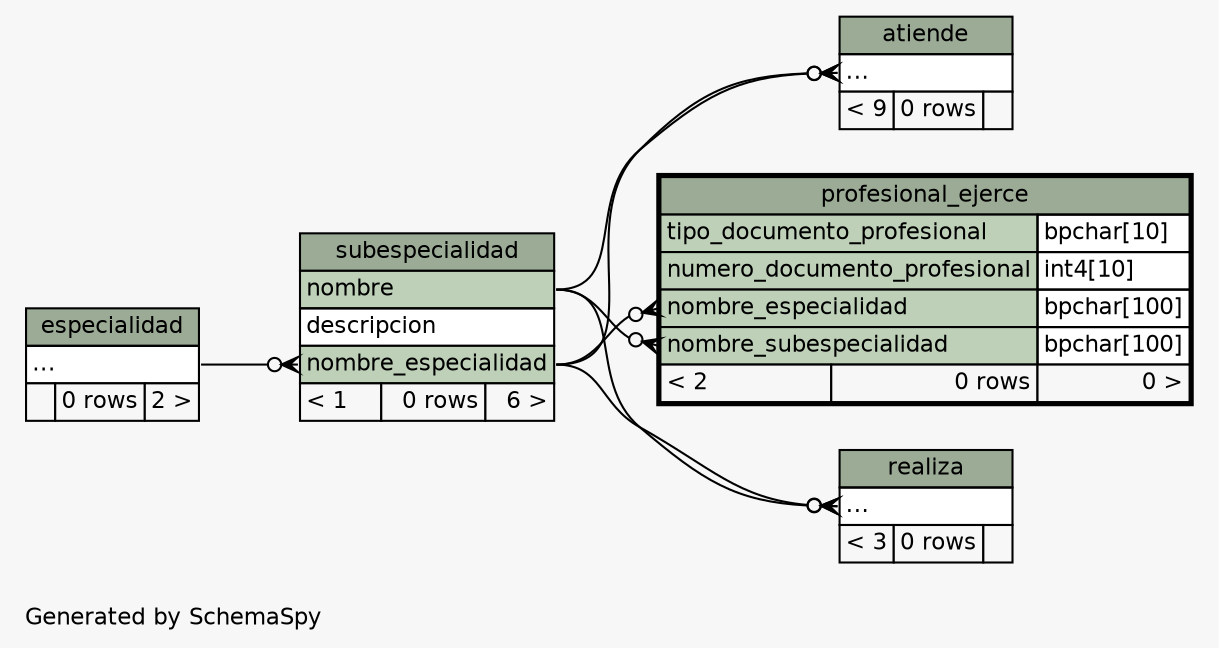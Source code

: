 // dot 2.26.3 on Linux 3.8.0-35-generic
// SchemaSpy rev 590
digraph "twoDegreesRelationshipsDiagram" {
  graph [
    rankdir="RL"
    bgcolor="#f7f7f7"
    label="\nGenerated by SchemaSpy"
    labeljust="l"
    nodesep="0.18"
    ranksep="0.46"
    fontname="Helvetica"
    fontsize="11"
  ];
  node [
    fontname="Helvetica"
    fontsize="11"
    shape="plaintext"
  ];
  edge [
    arrowsize="0.8"
  ];
  "atiende":"elipses":w -> "subespecialidad":"nombre_especialidad":e [arrowhead=none dir=back arrowtail=crowodot];
  "atiende":"elipses":w -> "subespecialidad":"nombre":e [arrowhead=none dir=back arrowtail=crowodot];
  "profesional_ejerce":"nombre_especialidad":w -> "subespecialidad":"nombre_especialidad":e [arrowhead=none dir=back arrowtail=crowodot];
  "profesional_ejerce":"nombre_subespecialidad":w -> "subespecialidad":"nombre":e [arrowhead=none dir=back arrowtail=crowodot];
  "realiza":"elipses":w -> "subespecialidad":"nombre_especialidad":e [arrowhead=none dir=back arrowtail=crowodot];
  "realiza":"elipses":w -> "subespecialidad":"nombre":e [arrowhead=none dir=back arrowtail=crowodot];
  "subespecialidad":"nombre_especialidad":w -> "especialidad":"elipses":e [arrowhead=none dir=back arrowtail=crowodot];
  "atiende" [
    label=<
    <TABLE BORDER="0" CELLBORDER="1" CELLSPACING="0" BGCOLOR="#ffffff">
      <TR><TD COLSPAN="3" BGCOLOR="#9bab96" ALIGN="CENTER">atiende</TD></TR>
      <TR><TD PORT="elipses" COLSPAN="3" ALIGN="LEFT">...</TD></TR>
      <TR><TD ALIGN="LEFT" BGCOLOR="#f7f7f7">&lt; 9</TD><TD ALIGN="RIGHT" BGCOLOR="#f7f7f7">0 rows</TD><TD ALIGN="RIGHT" BGCOLOR="#f7f7f7">  </TD></TR>
    </TABLE>>
    URL="atiende.html"
    tooltip="atiende"
  ];
  "especialidad" [
    label=<
    <TABLE BORDER="0" CELLBORDER="1" CELLSPACING="0" BGCOLOR="#ffffff">
      <TR><TD COLSPAN="3" BGCOLOR="#9bab96" ALIGN="CENTER">especialidad</TD></TR>
      <TR><TD PORT="elipses" COLSPAN="3" ALIGN="LEFT">...</TD></TR>
      <TR><TD ALIGN="LEFT" BGCOLOR="#f7f7f7">  </TD><TD ALIGN="RIGHT" BGCOLOR="#f7f7f7">0 rows</TD><TD ALIGN="RIGHT" BGCOLOR="#f7f7f7">2 &gt;</TD></TR>
    </TABLE>>
    URL="especialidad.html"
    tooltip="especialidad"
  ];
  "profesional_ejerce" [
    label=<
    <TABLE BORDER="2" CELLBORDER="1" CELLSPACING="0" BGCOLOR="#ffffff">
      <TR><TD COLSPAN="3" BGCOLOR="#9bab96" ALIGN="CENTER">profesional_ejerce</TD></TR>
      <TR><TD PORT="tipo_documento_profesional" COLSPAN="2" BGCOLOR="#bed1b8" ALIGN="LEFT">tipo_documento_profesional</TD><TD PORT="tipo_documento_profesional.type" ALIGN="LEFT">bpchar[10]</TD></TR>
      <TR><TD PORT="numero_documento_profesional" COLSPAN="2" BGCOLOR="#bed1b8" ALIGN="LEFT">numero_documento_profesional</TD><TD PORT="numero_documento_profesional.type" ALIGN="LEFT">int4[10]</TD></TR>
      <TR><TD PORT="nombre_especialidad" COLSPAN="2" BGCOLOR="#bed1b8" ALIGN="LEFT">nombre_especialidad</TD><TD PORT="nombre_especialidad.type" ALIGN="LEFT">bpchar[100]</TD></TR>
      <TR><TD PORT="nombre_subespecialidad" COLSPAN="2" BGCOLOR="#bed1b8" ALIGN="LEFT">nombre_subespecialidad</TD><TD PORT="nombre_subespecialidad.type" ALIGN="LEFT">bpchar[100]</TD></TR>
      <TR><TD ALIGN="LEFT" BGCOLOR="#f7f7f7">&lt; 2</TD><TD ALIGN="RIGHT" BGCOLOR="#f7f7f7">0 rows</TD><TD ALIGN="RIGHT" BGCOLOR="#f7f7f7">0 &gt;</TD></TR>
    </TABLE>>
    URL="profesional_ejerce.html"
    tooltip="profesional_ejerce"
  ];
  "realiza" [
    label=<
    <TABLE BORDER="0" CELLBORDER="1" CELLSPACING="0" BGCOLOR="#ffffff">
      <TR><TD COLSPAN="3" BGCOLOR="#9bab96" ALIGN="CENTER">realiza</TD></TR>
      <TR><TD PORT="elipses" COLSPAN="3" ALIGN="LEFT">...</TD></TR>
      <TR><TD ALIGN="LEFT" BGCOLOR="#f7f7f7">&lt; 3</TD><TD ALIGN="RIGHT" BGCOLOR="#f7f7f7">0 rows</TD><TD ALIGN="RIGHT" BGCOLOR="#f7f7f7">  </TD></TR>
    </TABLE>>
    URL="realiza.html"
    tooltip="realiza"
  ];
  "subespecialidad" [
    label=<
    <TABLE BORDER="0" CELLBORDER="1" CELLSPACING="0" BGCOLOR="#ffffff">
      <TR><TD COLSPAN="3" BGCOLOR="#9bab96" ALIGN="CENTER">subespecialidad</TD></TR>
      <TR><TD PORT="nombre" COLSPAN="3" BGCOLOR="#bed1b8" ALIGN="LEFT">nombre</TD></TR>
      <TR><TD PORT="descripcion" COLSPAN="3" ALIGN="LEFT">descripcion</TD></TR>
      <TR><TD PORT="nombre_especialidad" COLSPAN="3" BGCOLOR="#bed1b8" ALIGN="LEFT">nombre_especialidad</TD></TR>
      <TR><TD ALIGN="LEFT" BGCOLOR="#f7f7f7">&lt; 1</TD><TD ALIGN="RIGHT" BGCOLOR="#f7f7f7">0 rows</TD><TD ALIGN="RIGHT" BGCOLOR="#f7f7f7">6 &gt;</TD></TR>
    </TABLE>>
    URL="subespecialidad.html"
    tooltip="subespecialidad"
  ];
}
